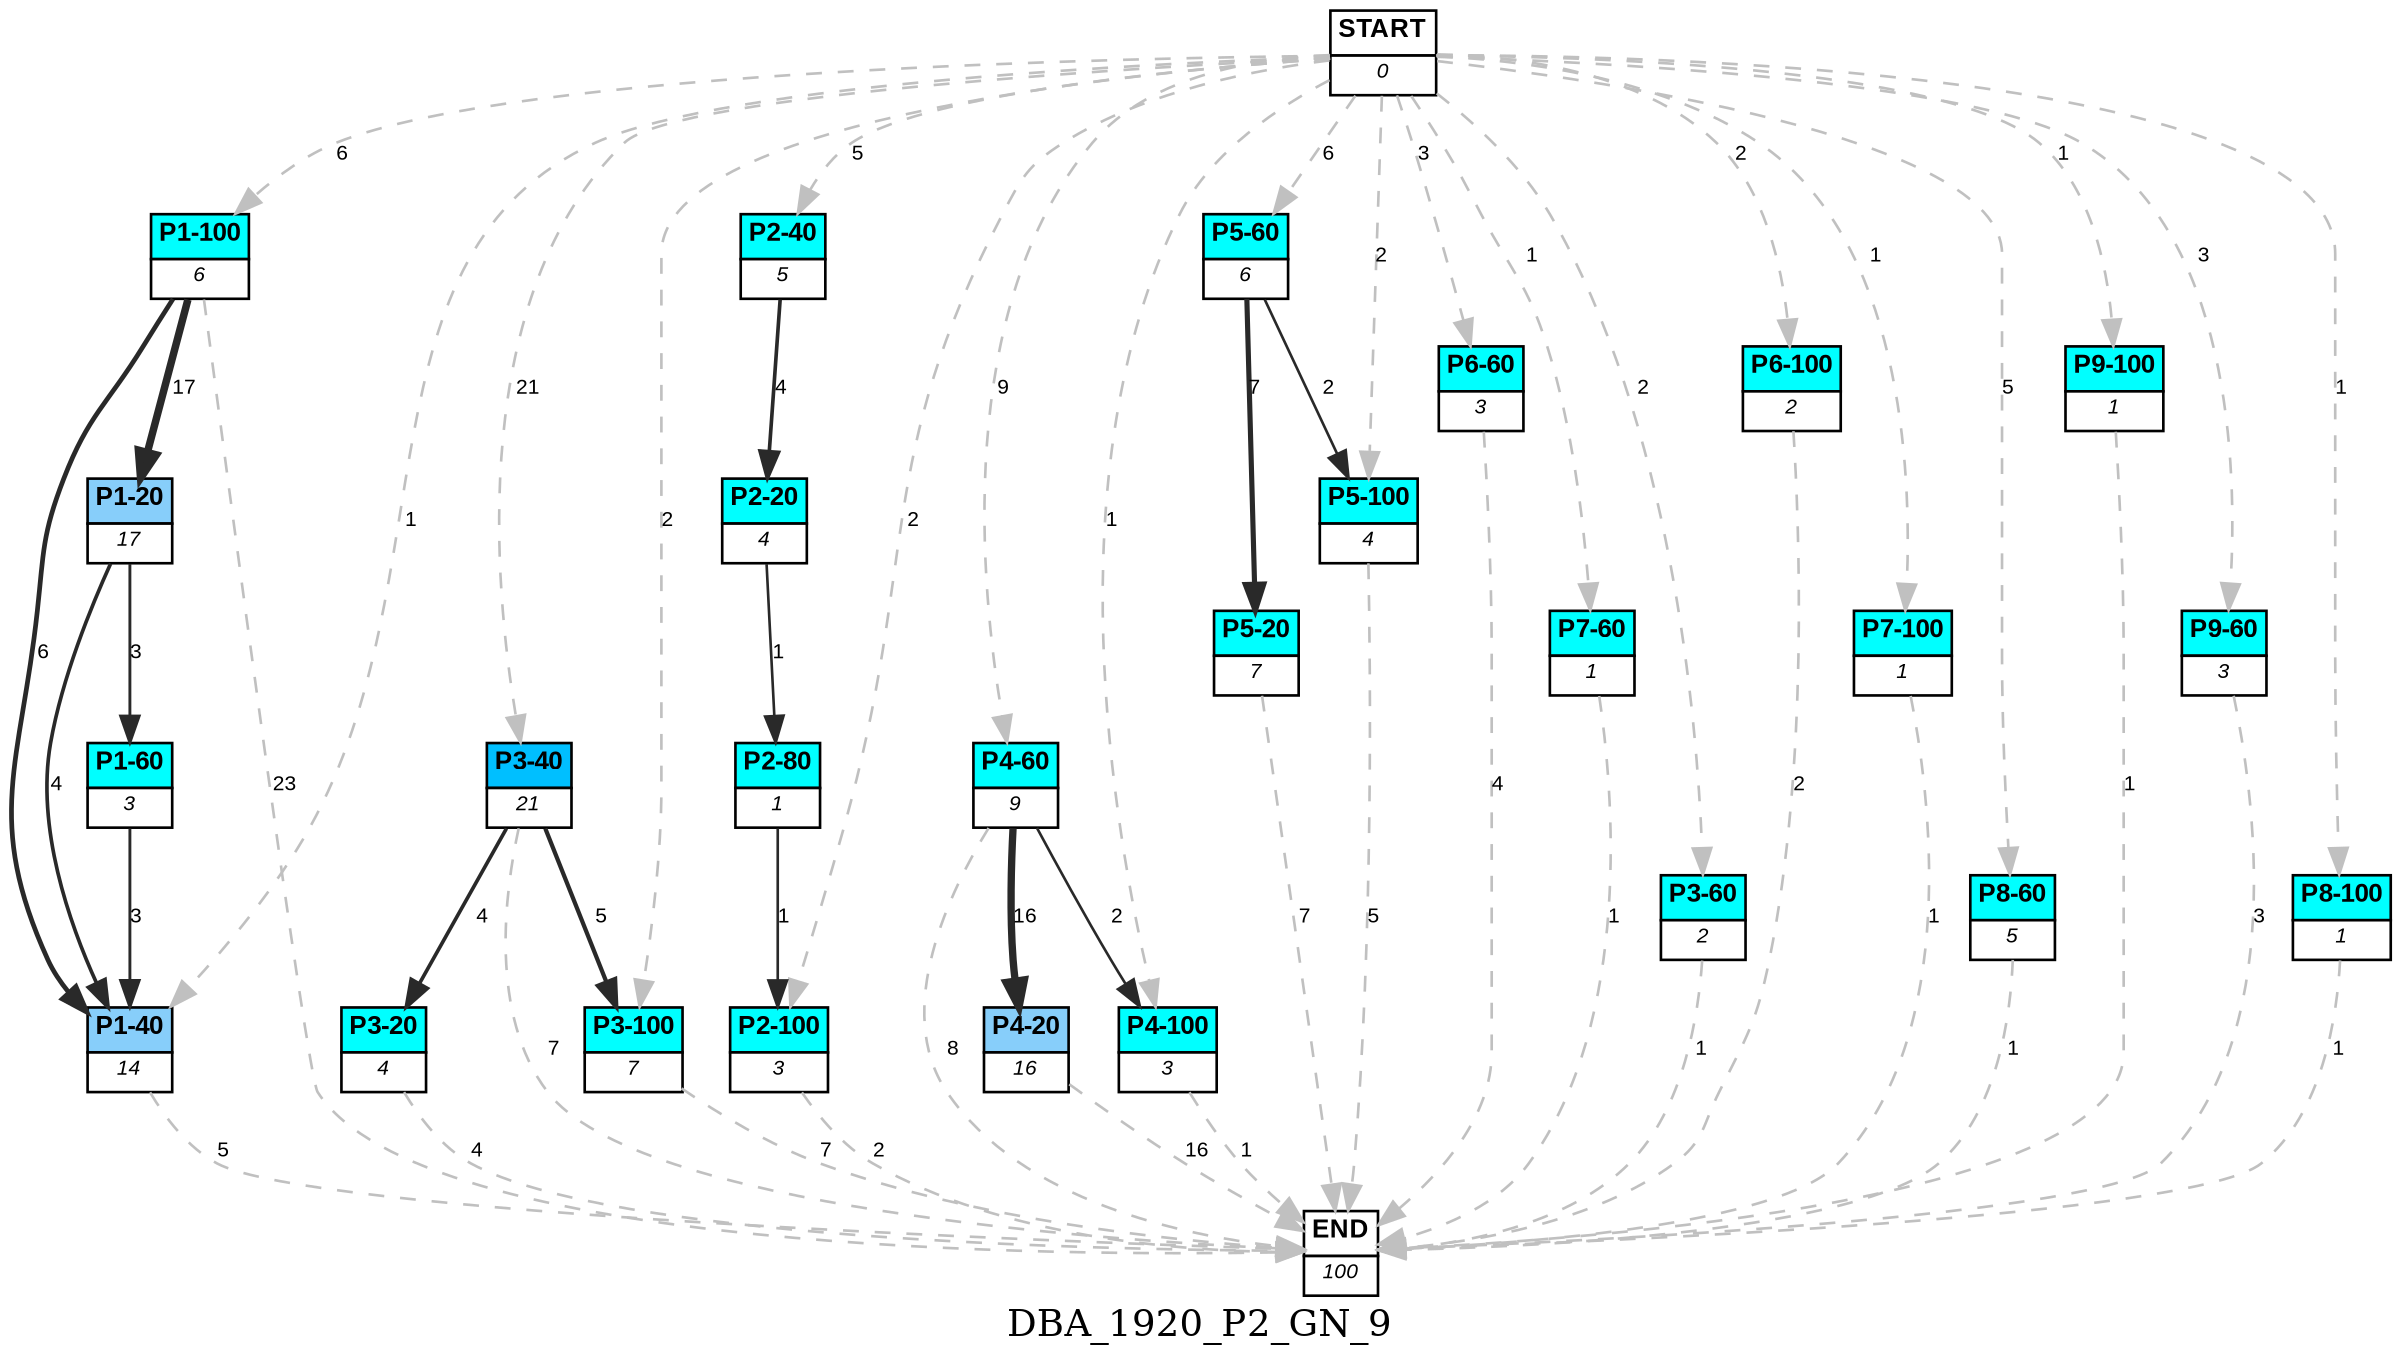 digraph DBA_1920_P2_GN_9 {
	label=DBA_1920_P2_GN_9;
	dpi = 150
	size="16,11!";
	margin = 0;
"START" [shape=plain, label=<<table border="0" cellborder="1" cellspacing="0"><tr><td bgcolor="white"><FONT face="Arial" POINT-SIZE="10"><b>START</b></FONT></td></tr><tr><td bgcolor="white"><FONT face="Arial" POINT-SIZE="8"><i>0</i></FONT></td></tr></table>>]

"P1-100" [shape=plain, label=<<table border="0" cellborder="1" cellspacing="0"><tr><td bgcolor="aqua"><FONT face="Arial" POINT-SIZE="10"><b>P1-100</b></FONT></td></tr><tr><td bgcolor="white"><FONT face="Arial" POINT-SIZE="8"><i>6</i></FONT></td></tr></table>>]

"P1-20" [shape=plain, label=<<table border="0" cellborder="1" cellspacing="0"><tr><td bgcolor="lightskyblue"><FONT face="Arial" POINT-SIZE="10"><b>P1-20</b></FONT></td></tr><tr><td bgcolor="white"><FONT face="Arial" POINT-SIZE="8"><i>17</i></FONT></td></tr></table>>]

"P1-60" [shape=plain, label=<<table border="0" cellborder="1" cellspacing="0"><tr><td bgcolor="aqua"><FONT face="Arial" POINT-SIZE="10"><b>P1-60</b></FONT></td></tr><tr><td bgcolor="white"><FONT face="Arial" POINT-SIZE="8"><i>3</i></FONT></td></tr></table>>]

"P1-40" [shape=plain, label=<<table border="0" cellborder="1" cellspacing="0"><tr><td bgcolor="lightskyblue"><FONT face="Arial" POINT-SIZE="10"><b>P1-40</b></FONT></td></tr><tr><td bgcolor="white"><FONT face="Arial" POINT-SIZE="8"><i>14</i></FONT></td></tr></table>>]

"P2-40" [shape=plain, label=<<table border="0" cellborder="1" cellspacing="0"><tr><td bgcolor="aqua"><FONT face="Arial" POINT-SIZE="10"><b>P2-40</b></FONT></td></tr><tr><td bgcolor="white"><FONT face="Arial" POINT-SIZE="8"><i>5</i></FONT></td></tr></table>>]

"P3-40" [shape=plain, label=<<table border="0" cellborder="1" cellspacing="0"><tr><td bgcolor="deepskyblue"><FONT face="Arial" POINT-SIZE="10"><b>P3-40</b></FONT></td></tr><tr><td bgcolor="white"><FONT face="Arial" POINT-SIZE="8"><i>21</i></FONT></td></tr></table>>]

"P3-20" [shape=plain, label=<<table border="0" cellborder="1" cellspacing="0"><tr><td bgcolor="aqua"><FONT face="Arial" POINT-SIZE="10"><b>P3-20</b></FONT></td></tr><tr><td bgcolor="white"><FONT face="Arial" POINT-SIZE="8"><i>4</i></FONT></td></tr></table>>]

"P2-20" [shape=plain, label=<<table border="0" cellborder="1" cellspacing="0"><tr><td bgcolor="aqua"><FONT face="Arial" POINT-SIZE="10"><b>P2-20</b></FONT></td></tr><tr><td bgcolor="white"><FONT face="Arial" POINT-SIZE="8"><i>4</i></FONT></td></tr></table>>]

"P2-80" [shape=plain, label=<<table border="0" cellborder="1" cellspacing="0"><tr><td bgcolor="aqua"><FONT face="Arial" POINT-SIZE="10"><b>P2-80</b></FONT></td></tr><tr><td bgcolor="white"><FONT face="Arial" POINT-SIZE="8"><i>1</i></FONT></td></tr></table>>]

"P2-100" [shape=plain, label=<<table border="0" cellborder="1" cellspacing="0"><tr><td bgcolor="aqua"><FONT face="Arial" POINT-SIZE="10"><b>P2-100</b></FONT></td></tr><tr><td bgcolor="white"><FONT face="Arial" POINT-SIZE="8"><i>3</i></FONT></td></tr></table>>]

"P4-60" [shape=plain, label=<<table border="0" cellborder="1" cellspacing="0"><tr><td bgcolor="aqua"><FONT face="Arial" POINT-SIZE="10"><b>P4-60</b></FONT></td></tr><tr><td bgcolor="white"><FONT face="Arial" POINT-SIZE="8"><i>9</i></FONT></td></tr></table>>]

"P5-60" [shape=plain, label=<<table border="0" cellborder="1" cellspacing="0"><tr><td bgcolor="aqua"><FONT face="Arial" POINT-SIZE="10"><b>P5-60</b></FONT></td></tr><tr><td bgcolor="white"><FONT face="Arial" POINT-SIZE="8"><i>6</i></FONT></td></tr></table>>]

"P5-20" [shape=plain, label=<<table border="0" cellborder="1" cellspacing="0"><tr><td bgcolor="aqua"><FONT face="Arial" POINT-SIZE="10"><b>P5-20</b></FONT></td></tr><tr><td bgcolor="white"><FONT face="Arial" POINT-SIZE="8"><i>7</i></FONT></td></tr></table>>]

"P5-100" [shape=plain, label=<<table border="0" cellborder="1" cellspacing="0"><tr><td bgcolor="aqua"><FONT face="Arial" POINT-SIZE="10"><b>P5-100</b></FONT></td></tr><tr><td bgcolor="white"><FONT face="Arial" POINT-SIZE="8"><i>4</i></FONT></td></tr></table>>]

"P3-100" [shape=plain, label=<<table border="0" cellborder="1" cellspacing="0"><tr><td bgcolor="aqua"><FONT face="Arial" POINT-SIZE="10"><b>P3-100</b></FONT></td></tr><tr><td bgcolor="white"><FONT face="Arial" POINT-SIZE="8"><i>7</i></FONT></td></tr></table>>]

"P6-60" [shape=plain, label=<<table border="0" cellborder="1" cellspacing="0"><tr><td bgcolor="aqua"><FONT face="Arial" POINT-SIZE="10"><b>P6-60</b></FONT></td></tr><tr><td bgcolor="white"><FONT face="Arial" POINT-SIZE="8"><i>3</i></FONT></td></tr></table>>]

"P7-60" [shape=plain, label=<<table border="0" cellborder="1" cellspacing="0"><tr><td bgcolor="aqua"><FONT face="Arial" POINT-SIZE="10"><b>P7-60</b></FONT></td></tr><tr><td bgcolor="white"><FONT face="Arial" POINT-SIZE="8"><i>1</i></FONT></td></tr></table>>]

"P4-20" [shape=plain, label=<<table border="0" cellborder="1" cellspacing="0"><tr><td bgcolor="lightskyblue"><FONT face="Arial" POINT-SIZE="10"><b>P4-20</b></FONT></td></tr><tr><td bgcolor="white"><FONT face="Arial" POINT-SIZE="8"><i>16</i></FONT></td></tr></table>>]

"P4-100" [shape=plain, label=<<table border="0" cellborder="1" cellspacing="0"><tr><td bgcolor="aqua"><FONT face="Arial" POINT-SIZE="10"><b>P4-100</b></FONT></td></tr><tr><td bgcolor="white"><FONT face="Arial" POINT-SIZE="8"><i>3</i></FONT></td></tr></table>>]

"P3-60" [shape=plain, label=<<table border="0" cellborder="1" cellspacing="0"><tr><td bgcolor="aqua"><FONT face="Arial" POINT-SIZE="10"><b>P3-60</b></FONT></td></tr><tr><td bgcolor="white"><FONT face="Arial" POINT-SIZE="8"><i>2</i></FONT></td></tr></table>>]

"P6-100" [shape=plain, label=<<table border="0" cellborder="1" cellspacing="0"><tr><td bgcolor="aqua"><FONT face="Arial" POINT-SIZE="10"><b>P6-100</b></FONT></td></tr><tr><td bgcolor="white"><FONT face="Arial" POINT-SIZE="8"><i>2</i></FONT></td></tr></table>>]

"P7-100" [shape=plain, label=<<table border="0" cellborder="1" cellspacing="0"><tr><td bgcolor="aqua"><FONT face="Arial" POINT-SIZE="10"><b>P7-100</b></FONT></td></tr><tr><td bgcolor="white"><FONT face="Arial" POINT-SIZE="8"><i>1</i></FONT></td></tr></table>>]

"P8-60" [shape=plain, label=<<table border="0" cellborder="1" cellspacing="0"><tr><td bgcolor="aqua"><FONT face="Arial" POINT-SIZE="10"><b>P8-60</b></FONT></td></tr><tr><td bgcolor="white"><FONT face="Arial" POINT-SIZE="8"><i>5</i></FONT></td></tr></table>>]

"P9-100" [shape=plain, label=<<table border="0" cellborder="1" cellspacing="0"><tr><td bgcolor="aqua"><FONT face="Arial" POINT-SIZE="10"><b>P9-100</b></FONT></td></tr><tr><td bgcolor="white"><FONT face="Arial" POINT-SIZE="8"><i>1</i></FONT></td></tr></table>>]

"P9-60" [shape=plain, label=<<table border="0" cellborder="1" cellspacing="0"><tr><td bgcolor="aqua"><FONT face="Arial" POINT-SIZE="10"><b>P9-60</b></FONT></td></tr><tr><td bgcolor="white"><FONT face="Arial" POINT-SIZE="8"><i>3</i></FONT></td></tr></table>>]

"P8-100" [shape=plain, label=<<table border="0" cellborder="1" cellspacing="0"><tr><td bgcolor="aqua"><FONT face="Arial" POINT-SIZE="10"><b>P8-100</b></FONT></td></tr><tr><td bgcolor="white"><FONT face="Arial" POINT-SIZE="8"><i>1</i></FONT></td></tr></table>>]

"END" [shape=plain, label=<<table border="0" cellborder="1" cellspacing="0"><tr><td bgcolor="white"><FONT face="Arial" POINT-SIZE="10"><b>END</b></FONT></td></tr><tr><td bgcolor="white"><FONT face="Arial" POINT-SIZE="8"><i>100</i></FONT></td></tr></table>>]

"START" -> "P1-100" [ style = dashed color=grey label ="6" labelfloat=false fontname="Arial" fontsize=8]

"START" -> "P1-40" [ style = dashed color=grey label ="1" labelfloat=false fontname="Arial" fontsize=8]

"START" -> "P2-40" [ style = dashed color=grey label ="5" labelfloat=false fontname="Arial" fontsize=8]

"START" -> "P3-40" [ style = dashed color=grey label ="21" labelfloat=false fontname="Arial" fontsize=8]

"START" -> "P2-100" [ style = dashed color=grey label ="2" labelfloat=false fontname="Arial" fontsize=8]

"START" -> "P4-60" [ style = dashed color=grey label ="9" labelfloat=false fontname="Arial" fontsize=8]

"START" -> "P5-60" [ style = dashed color=grey label ="6" labelfloat=false fontname="Arial" fontsize=8]

"START" -> "P5-100" [ style = dashed color=grey label ="2" labelfloat=false fontname="Arial" fontsize=8]

"START" -> "P3-100" [ style = dashed color=grey label ="2" labelfloat=false fontname="Arial" fontsize=8]

"START" -> "P6-60" [ style = dashed color=grey label ="3" labelfloat=false fontname="Arial" fontsize=8]

"START" -> "P7-60" [ style = dashed color=grey label ="1" labelfloat=false fontname="Arial" fontsize=8]

"START" -> "P4-100" [ style = dashed color=grey label ="1" labelfloat=false fontname="Arial" fontsize=8]

"START" -> "P3-60" [ style = dashed color=grey label ="2" labelfloat=false fontname="Arial" fontsize=8]

"START" -> "P6-100" [ style = dashed color=grey label ="2" labelfloat=false fontname="Arial" fontsize=8]

"START" -> "P7-100" [ style = dashed color=grey label ="1" labelfloat=false fontname="Arial" fontsize=8]

"START" -> "P8-60" [ style = dashed color=grey label ="5" labelfloat=false fontname="Arial" fontsize=8]

"START" -> "P9-100" [ style = dashed color=grey label ="1" labelfloat=false fontname="Arial" fontsize=8]

"START" -> "P9-60" [ style = dashed color=grey label ="3" labelfloat=false fontname="Arial" fontsize=8]

"START" -> "P8-100" [ style = dashed color=grey label ="1" labelfloat=false fontname="Arial" fontsize=8]

"P1-100" -> "P1-20" [ color=grey16 penwidth = "2.83321334405622"label ="17" labelfloat=false fontname="Arial" fontsize=8]

"P1-100" -> "P1-40" [ color=grey16 penwidth = "1.79175946922805"label ="6" labelfloat=false fontname="Arial" fontsize=8]

"P1-100" -> "END" [ style = dashed color=grey label ="23" labelfloat=false fontname="Arial" fontsize=8]

"P1-20" -> "P1-60" [ color=grey16 penwidth = "1.09861228866811"label ="3" labelfloat=false fontname="Arial" fontsize=8]

"P1-20" -> "P1-40" [ color=grey16 penwidth = "1.38629436111989"label ="4" labelfloat=false fontname="Arial" fontsize=8]

"P1-60" -> "P1-40" [ color=grey16 penwidth = "1.09861228866811"label ="3" labelfloat=false fontname="Arial" fontsize=8]

"P1-40" -> "END" [ style = dashed color=grey label ="5" labelfloat=false fontname="Arial" fontsize=8]

"P2-40" -> "P2-20" [ color=grey16 penwidth = "1.38629436111989"label ="4" labelfloat=false fontname="Arial" fontsize=8]

"P3-40" -> "P3-20" [ color=grey16 penwidth = "1.38629436111989"label ="4" labelfloat=false fontname="Arial" fontsize=8]

"P3-40" -> "P3-100" [ color=grey16 penwidth = "1.6094379124341"label ="5" labelfloat=false fontname="Arial" fontsize=8]

"P3-40" -> "END" [ style = dashed color=grey label ="7" labelfloat=false fontname="Arial" fontsize=8]

"P3-20" -> "END" [ style = dashed color=grey label ="4" labelfloat=false fontname="Arial" fontsize=8]

"P2-20" -> "P2-80" [ color=grey16 penwidth = "1"label ="1" labelfloat=false fontname="Arial" fontsize=8]

"P2-80" -> "P2-100" [ color=grey16 penwidth = "1"label ="1" labelfloat=false fontname="Arial" fontsize=8]

"P2-100" -> "END" [ style = dashed color=grey label ="2" labelfloat=false fontname="Arial" fontsize=8]

"P4-60" -> "P4-20" [ color=grey16 penwidth = "2.77258872223978"label ="16" labelfloat=false fontname="Arial" fontsize=8]

"P4-60" -> "P4-100" [ color=grey16 penwidth = "1"label ="2" labelfloat=false fontname="Arial" fontsize=8]

"P4-60" -> "END" [ style = dashed color=grey label ="8" labelfloat=false fontname="Arial" fontsize=8]

"P5-60" -> "P5-20" [ color=grey16 penwidth = "1.94591014905531"label ="7" labelfloat=false fontname="Arial" fontsize=8]

"P5-60" -> "P5-100" [ color=grey16 penwidth = "1"label ="2" labelfloat=false fontname="Arial" fontsize=8]

"P5-20" -> "END" [ style = dashed color=grey label ="7" labelfloat=false fontname="Arial" fontsize=8]

"P5-100" -> "END" [ style = dashed color=grey label ="5" labelfloat=false fontname="Arial" fontsize=8]

"P3-100" -> "END" [ style = dashed color=grey label ="7" labelfloat=false fontname="Arial" fontsize=8]

"P6-60" -> "END" [ style = dashed color=grey label ="4" labelfloat=false fontname="Arial" fontsize=8]

"P7-60" -> "END" [ style = dashed color=grey label ="1" labelfloat=false fontname="Arial" fontsize=8]

"P4-20" -> "END" [ style = dashed color=grey label ="16" labelfloat=false fontname="Arial" fontsize=8]

"P4-100" -> "END" [ style = dashed color=grey label ="1" labelfloat=false fontname="Arial" fontsize=8]

"P3-60" -> "END" [ style = dashed color=grey label ="1" labelfloat=false fontname="Arial" fontsize=8]

"P6-100" -> "END" [ style = dashed color=grey label ="2" labelfloat=false fontname="Arial" fontsize=8]

"P7-100" -> "END" [ style = dashed color=grey label ="1" labelfloat=false fontname="Arial" fontsize=8]

"P8-60" -> "END" [ style = dashed color=grey label ="1" labelfloat=false fontname="Arial" fontsize=8]

"P9-100" -> "END" [ style = dashed color=grey label ="1" labelfloat=false fontname="Arial" fontsize=8]

"P9-60" -> "END" [ style = dashed color=grey label ="3" labelfloat=false fontname="Arial" fontsize=8]

"P8-100" -> "END" [ style = dashed color=grey label ="1" labelfloat=false fontname="Arial" fontsize=8]

}
